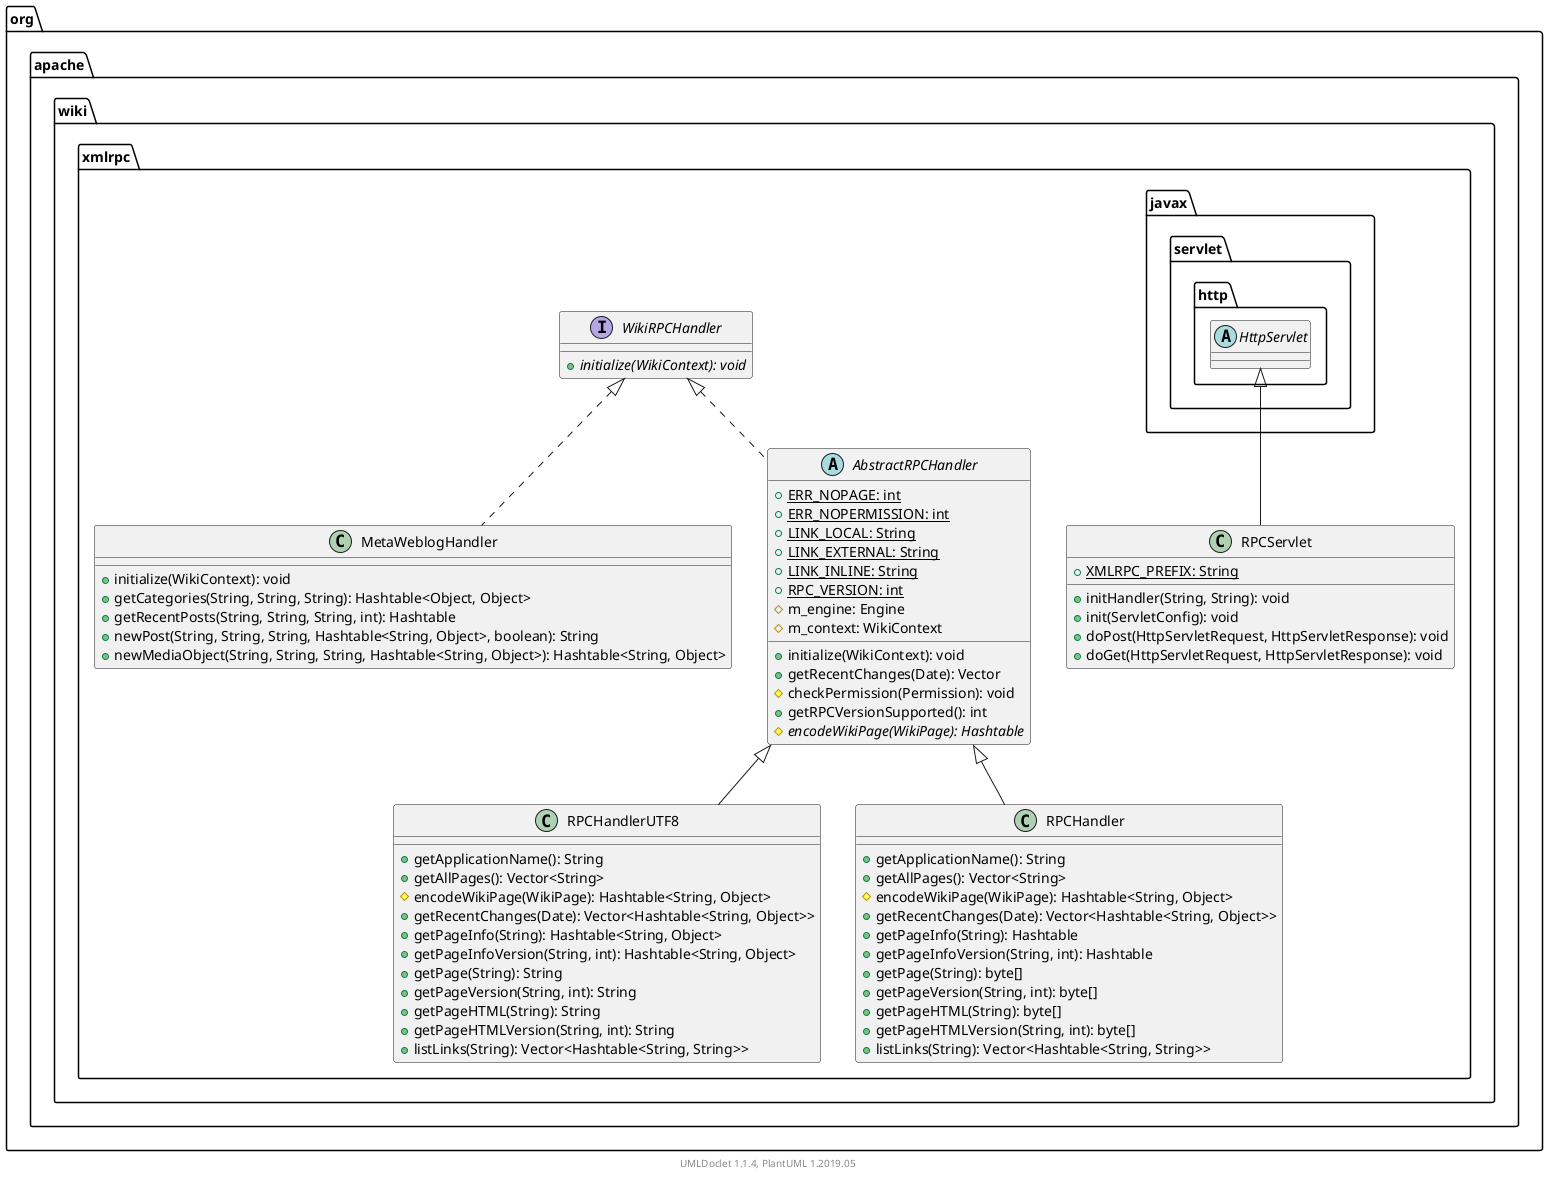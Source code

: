 @startuml

    namespace org.apache.wiki.xmlrpc {

        class RPCServlet [[RPCServlet.html]] {
            {static} +XMLRPC_PREFIX: String
            +initHandler(String, String): void
            +init(ServletConfig): void
            +doPost(HttpServletRequest, HttpServletResponse): void
            +doGet(HttpServletRequest, HttpServletResponse): void
        }

        class RPCHandlerUTF8 [[RPCHandlerUTF8.html]] {
            +getApplicationName(): String
            +getAllPages(): Vector<String>
            #encodeWikiPage(WikiPage): Hashtable<String, Object>
            +getRecentChanges(Date): Vector<Hashtable<String, Object>>
            +getPageInfo(String): Hashtable<String, Object>
            +getPageInfoVersion(String, int): Hashtable<String, Object>
            +getPage(String): String
            +getPageVersion(String, int): String
            +getPageHTML(String): String
            +getPageHTMLVersion(String, int): String
            +listLinks(String): Vector<Hashtable<String, String>>
        }

        interface WikiRPCHandler [[WikiRPCHandler.html]] {
            {abstract} +initialize(WikiContext): void
        }

        class RPCHandler [[RPCHandler.html]] {
            +getApplicationName(): String
            +getAllPages(): Vector<String>
            #encodeWikiPage(WikiPage): Hashtable<String, Object>
            +getRecentChanges(Date): Vector<Hashtable<String, Object>>
            +getPageInfo(String): Hashtable
            +getPageInfoVersion(String, int): Hashtable
            +getPage(String): byte[]
            +getPageVersion(String, int): byte[]
            +getPageHTML(String): byte[]
            +getPageHTMLVersion(String, int): byte[]
            +listLinks(String): Vector<Hashtable<String, String>>
        }

        class MetaWeblogHandler [[MetaWeblogHandler.html]] {
            +initialize(WikiContext): void
            +getCategories(String, String, String): Hashtable<Object, Object>
            +getRecentPosts(String, String, String, int): Hashtable
            +newPost(String, String, String, Hashtable<String, Object>, boolean): String
            +newMediaObject(String, String, String, Hashtable<String, Object>): Hashtable<String, Object>
        }

        abstract class AbstractRPCHandler [[AbstractRPCHandler.html]] {
            {static} +ERR_NOPAGE: int
            {static} +ERR_NOPERMISSION: int
            {static} +LINK_LOCAL: String
            {static} +LINK_EXTERNAL: String
            {static} +LINK_INLINE: String
            {static} +RPC_VERSION: int
            #m_engine: Engine
            #m_context: WikiContext
            +initialize(WikiContext): void
            +getRecentChanges(Date): Vector
            #checkPermission(Permission): void
            +getRPCVersionSupported(): int
            {abstract} #encodeWikiPage(WikiPage): Hashtable
        }

        abstract class javax.servlet.http.HttpServlet
        javax.servlet.http.HttpServlet <|-- RPCServlet

        AbstractRPCHandler <|-- RPCHandlerUTF8

        AbstractRPCHandler <|-- RPCHandler

        WikiRPCHandler <|.. MetaWeblogHandler

        WikiRPCHandler <|.. AbstractRPCHandler

    }


    center footer UMLDoclet 1.1.4, PlantUML 1.2019.05
@enduml

